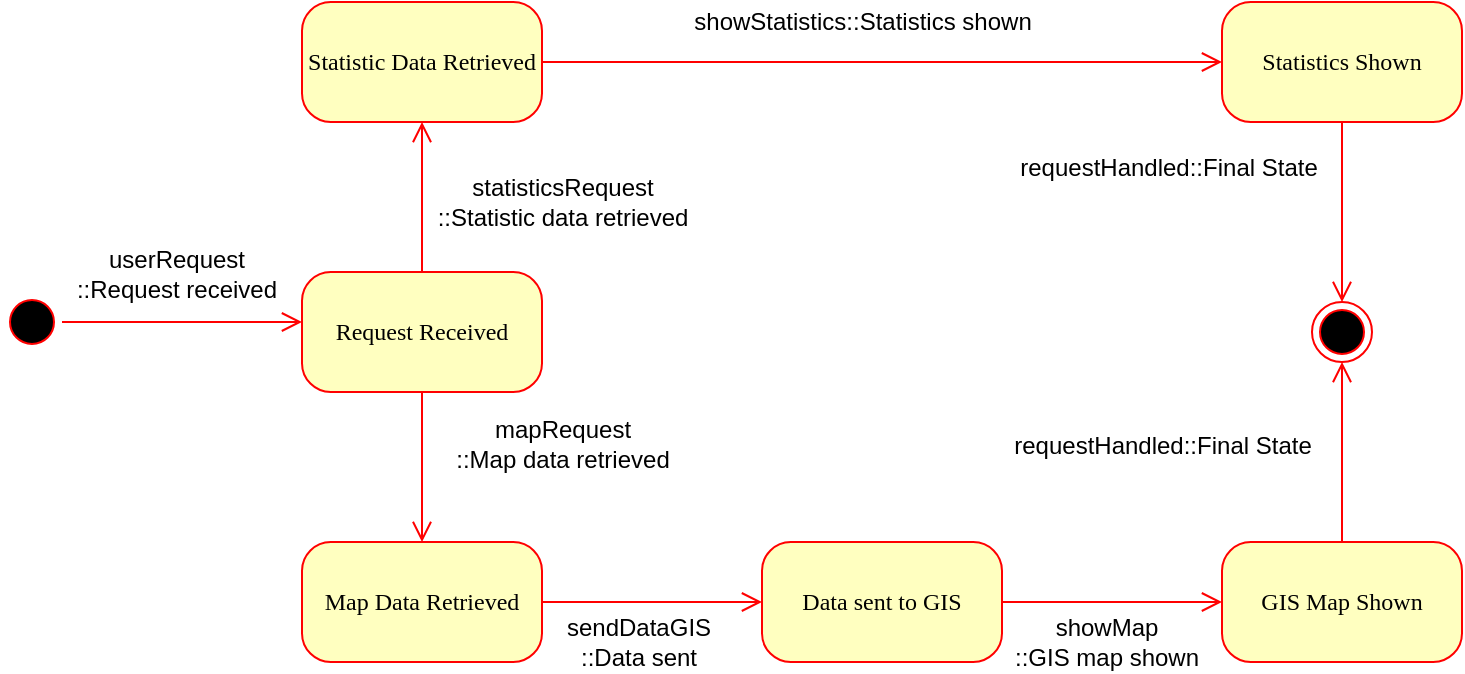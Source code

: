 <mxfile version="12.1.7" type="device" pages="1"><diagram name="Page-1" id="58cdce13-f638-feb5-8d6f-7d28b1aa9fa0"><mxGraphModel dx="1332" dy="763" grid="1" gridSize="10" guides="1" tooltips="1" connect="1" arrows="1" fold="1" page="1" pageScale="1" pageWidth="1100" pageHeight="850" background="#ffffff" math="0" shadow="0"><root><mxCell id="0"/><mxCell id="1" parent="0"/><mxCell id="Ep2Y2Z8PeHUtYrIzY56W-26" value="" style="ellipse;html=1;shape=startState;fillColor=#000000;strokeColor=#ff0000;rounded=1;shadow=0;comic=0;labelBackgroundColor=none;fontFamily=Verdana;fontSize=12;fontColor=#000000;align=center;direction=south;" parent="1" vertex="1"><mxGeometry x="110" y="155" width="30" height="30" as="geometry"/></mxCell><mxCell id="Ep2Y2Z8PeHUtYrIzY56W-27" value="Request Received" style="rounded=1;whiteSpace=wrap;html=1;arcSize=24;fillColor=#ffffc0;strokeColor=#ff0000;shadow=0;comic=0;labelBackgroundColor=none;fontFamily=Verdana;fontSize=12;fontColor=#000000;align=center;" parent="1" vertex="1"><mxGeometry x="260" y="145" width="120" height="60" as="geometry"/></mxCell><mxCell id="Ep2Y2Z8PeHUtYrIzY56W-28" style="edgeStyle=orthogonalEdgeStyle;html=1;labelBackgroundColor=none;endArrow=open;endSize=8;strokeColor=#ff0000;fontFamily=Verdana;fontSize=12;align=left;exitX=0.5;exitY=1;exitDx=0;exitDy=0;entryX=0.5;entryY=0;entryDx=0;entryDy=0;" parent="1" source="Ep2Y2Z8PeHUtYrIzY56W-27" target="Ep2Y2Z8PeHUtYrIzY56W-30" edge="1"><mxGeometry relative="1" as="geometry"><Array as="points"/><mxPoint x="585" y="105" as="targetPoint"/><mxPoint x="520" y="135" as="sourcePoint"/></mxGeometry></mxCell><mxCell id="Ep2Y2Z8PeHUtYrIzY56W-29" value="mapRequest&lt;br&gt;::Map data retrieved" style="text;html=1;resizable=0;points=[];align=center;verticalAlign=middle;labelBackgroundColor=#ffffff;" parent="Ep2Y2Z8PeHUtYrIzY56W-28" vertex="1" connectable="0"><mxGeometry x="0.529" y="75" relative="1" as="geometry"><mxPoint x="-5" y="-32" as="offset"/></mxGeometry></mxCell><mxCell id="Ep2Y2Z8PeHUtYrIzY56W-30" value="Map Data Retrieved" style="rounded=1;whiteSpace=wrap;html=1;arcSize=24;fillColor=#ffffc0;strokeColor=#ff0000;shadow=0;comic=0;labelBackgroundColor=none;fontFamily=Verdana;fontSize=12;fontColor=#000000;align=center;" parent="1" vertex="1"><mxGeometry x="260" y="280" width="120" height="60" as="geometry"/></mxCell><mxCell id="Ep2Y2Z8PeHUtYrIzY56W-39" value="" style="ellipse;html=1;shape=endState;fillColor=#000000;strokeColor=#ff0000;rounded=1;shadow=0;comic=0;labelBackgroundColor=none;fontFamily=Verdana;fontSize=12;fontColor=#000000;align=center;" parent="1" vertex="1"><mxGeometry x="765" y="160" width="30" height="30" as="geometry"/></mxCell><mxCell id="C1J27RIbCnYodlNkVm9t-1" style="edgeStyle=orthogonalEdgeStyle;html=1;exitX=0.5;exitY=0;labelBackgroundColor=none;endArrow=open;endSize=8;strokeColor=#ff0000;fontFamily=Verdana;fontSize=12;align=left;exitDx=0;exitDy=0;" parent="1" source="Ep2Y2Z8PeHUtYrIzY56W-26" target="Ep2Y2Z8PeHUtYrIzY56W-27" edge="1"><mxGeometry relative="1" as="geometry"><Array as="points"><mxPoint x="270" y="170"/></Array><mxPoint x="300" y="155" as="targetPoint"/><mxPoint x="80" y="155" as="sourcePoint"/></mxGeometry></mxCell><mxCell id="C1J27RIbCnYodlNkVm9t-2" value="userRequest&lt;br&gt;::Request received" style="text;html=1;resizable=0;points=[];align=center;verticalAlign=middle;labelBackgroundColor=#ffffff;" parent="C1J27RIbCnYodlNkVm9t-1" vertex="1" connectable="0"><mxGeometry x="0.529" y="75" relative="1" as="geometry"><mxPoint x="-35" y="51" as="offset"/></mxGeometry></mxCell><mxCell id="C1J27RIbCnYodlNkVm9t-3" style="edgeStyle=orthogonalEdgeStyle;html=1;labelBackgroundColor=none;endArrow=open;endSize=8;strokeColor=#ff0000;fontFamily=Verdana;fontSize=12;align=left;entryX=0.5;entryY=1;entryDx=0;entryDy=0;exitX=0.5;exitY=0;exitDx=0;exitDy=0;" parent="1" source="Ep2Y2Z8PeHUtYrIzY56W-27" target="C1J27RIbCnYodlNkVm9t-5" edge="1"><mxGeometry relative="1" as="geometry"><Array as="points"/><mxPoint x="925" y="160" as="targetPoint"/><mxPoint x="310" y="160" as="sourcePoint"/></mxGeometry></mxCell><mxCell id="C1J27RIbCnYodlNkVm9t-4" value="statisticsRequest&lt;br&gt;::Statistic data retrieved" style="text;html=1;resizable=0;points=[];align=center;verticalAlign=middle;labelBackgroundColor=#ffffff;" parent="C1J27RIbCnYodlNkVm9t-3" vertex="1" connectable="0"><mxGeometry x="0.529" y="75" relative="1" as="geometry"><mxPoint x="145" y="22" as="offset"/></mxGeometry></mxCell><mxCell id="C1J27RIbCnYodlNkVm9t-5" value="Statistic Data Retrieved" style="rounded=1;whiteSpace=wrap;html=1;arcSize=24;fillColor=#ffffc0;strokeColor=#ff0000;shadow=0;comic=0;labelBackgroundColor=none;fontFamily=Verdana;fontSize=12;fontColor=#000000;align=center;" parent="1" vertex="1"><mxGeometry x="260" y="10" width="120" height="60" as="geometry"/></mxCell><mxCell id="C1J27RIbCnYodlNkVm9t-6" value="Statistics Shown" style="rounded=1;whiteSpace=wrap;html=1;arcSize=24;fillColor=#ffffc0;strokeColor=#ff0000;shadow=0;comic=0;labelBackgroundColor=none;fontFamily=Verdana;fontSize=12;fontColor=#000000;align=center;" parent="1" vertex="1"><mxGeometry x="720" y="10" width="120" height="60" as="geometry"/></mxCell><mxCell id="C1J27RIbCnYodlNkVm9t-8" style="edgeStyle=orthogonalEdgeStyle;html=1;labelBackgroundColor=none;endArrow=open;endSize=8;strokeColor=#ff0000;fontFamily=Verdana;fontSize=12;align=left;exitX=1;exitY=0.5;exitDx=0;exitDy=0;entryX=0;entryY=0.5;entryDx=0;entryDy=0;" parent="1" source="C1J27RIbCnYodlNkVm9t-5" target="C1J27RIbCnYodlNkVm9t-6" edge="1"><mxGeometry relative="1" as="geometry"><Array as="points"><mxPoint x="630" y="40"/><mxPoint x="630" y="40"/></Array><mxPoint x="880" y="460" as="targetPoint"/><mxPoint x="720" y="380" as="sourcePoint"/></mxGeometry></mxCell><mxCell id="C1J27RIbCnYodlNkVm9t-9" value="showStatistics::Statistics shown" style="text;html=1;resizable=0;points=[];align=center;verticalAlign=middle;labelBackgroundColor=#ffffff;" parent="C1J27RIbCnYodlNkVm9t-8" vertex="1" connectable="0"><mxGeometry x="0.529" y="75" relative="1" as="geometry"><mxPoint x="-100" y="55" as="offset"/></mxGeometry></mxCell><mxCell id="C1J27RIbCnYodlNkVm9t-10" style="edgeStyle=orthogonalEdgeStyle;html=1;labelBackgroundColor=none;endArrow=open;endSize=8;strokeColor=#ff0000;fontFamily=Verdana;fontSize=12;align=left;exitX=0.5;exitY=1;exitDx=0;exitDy=0;entryX=0.5;entryY=0;entryDx=0;entryDy=0;" parent="1" source="C1J27RIbCnYodlNkVm9t-6" target="Ep2Y2Z8PeHUtYrIzY56W-39" edge="1"><mxGeometry relative="1" as="geometry"><Array as="points"><mxPoint x="780" y="150"/><mxPoint x="780" y="150"/></Array><mxPoint x="740" y="650" as="targetPoint"/><mxPoint x="660" y="560" as="sourcePoint"/></mxGeometry></mxCell><mxCell id="C1J27RIbCnYodlNkVm9t-11" value="requestHandled::Final State" style="text;html=1;resizable=0;points=[];align=center;verticalAlign=middle;labelBackgroundColor=#ffffff;" parent="C1J27RIbCnYodlNkVm9t-10" vertex="1" connectable="0"><mxGeometry x="0.529" y="75" relative="1" as="geometry"><mxPoint x="-165" y="93" as="offset"/></mxGeometry></mxCell><mxCell id="C1J27RIbCnYodlNkVm9t-12" value="Data sent to GIS" style="rounded=1;whiteSpace=wrap;html=1;arcSize=24;fillColor=#ffffc0;strokeColor=#ff0000;shadow=0;comic=0;labelBackgroundColor=none;fontFamily=Verdana;fontSize=12;fontColor=#000000;align=center;" parent="1" vertex="1"><mxGeometry x="490" y="280" width="120" height="60" as="geometry"/></mxCell><mxCell id="C1J27RIbCnYodlNkVm9t-13" style="edgeStyle=orthogonalEdgeStyle;html=1;labelBackgroundColor=none;endArrow=open;endSize=8;strokeColor=#ff0000;fontFamily=Verdana;fontSize=12;align=left;exitX=1;exitY=0.5;exitDx=0;exitDy=0;entryX=0;entryY=0.5;entryDx=0;entryDy=0;" parent="1" source="Ep2Y2Z8PeHUtYrIzY56W-30" target="C1J27RIbCnYodlNkVm9t-12" edge="1"><mxGeometry relative="1" as="geometry"><Array as="points"><mxPoint x="450" y="310"/><mxPoint x="450" y="310"/></Array><mxPoint x="260" y="360" as="targetPoint"/><mxPoint x="200" y="160" as="sourcePoint"/></mxGeometry></mxCell><mxCell id="C1J27RIbCnYodlNkVm9t-14" value="sendDataGIS&lt;br&gt;::Data sent" style="text;html=1;resizable=0;points=[];align=center;verticalAlign=middle;labelBackgroundColor=#ffffff;" parent="C1J27RIbCnYodlNkVm9t-13" vertex="1" connectable="0"><mxGeometry x="0.529" y="75" relative="1" as="geometry"><mxPoint x="-36" y="95" as="offset"/></mxGeometry></mxCell><mxCell id="C1J27RIbCnYodlNkVm9t-15" value="GIS Map Shown" style="rounded=1;whiteSpace=wrap;html=1;arcSize=24;fillColor=#ffffc0;strokeColor=#ff0000;shadow=0;comic=0;labelBackgroundColor=none;fontFamily=Verdana;fontSize=12;fontColor=#000000;align=center;" parent="1" vertex="1"><mxGeometry x="720" y="280" width="120" height="60" as="geometry"/></mxCell><mxCell id="C1J27RIbCnYodlNkVm9t-16" style="edgeStyle=orthogonalEdgeStyle;html=1;labelBackgroundColor=none;endArrow=open;endSize=8;strokeColor=#ff0000;fontFamily=Verdana;fontSize=12;align=left;exitX=1;exitY=0.5;exitDx=0;exitDy=0;entryX=0;entryY=0.5;entryDx=0;entryDy=0;" parent="1" source="C1J27RIbCnYodlNkVm9t-12" target="C1J27RIbCnYodlNkVm9t-15" edge="1"><mxGeometry relative="1" as="geometry"><Array as="points"><mxPoint x="650" y="310"/><mxPoint x="650" y="310"/></Array><mxPoint x="650" y="390" as="targetPoint"/><mxPoint x="780" y="460" as="sourcePoint"/></mxGeometry></mxCell><mxCell id="C1J27RIbCnYodlNkVm9t-17" value="showMap&lt;br&gt;::GIS map shown" style="text;html=1;resizable=0;points=[];align=center;verticalAlign=middle;labelBackgroundColor=#ffffff;" parent="C1J27RIbCnYodlNkVm9t-16" vertex="1" connectable="0"><mxGeometry x="0.529" y="75" relative="1" as="geometry"><mxPoint x="-32" y="95" as="offset"/></mxGeometry></mxCell><mxCell id="C1J27RIbCnYodlNkVm9t-18" style="edgeStyle=orthogonalEdgeStyle;html=1;labelBackgroundColor=none;endArrow=open;endSize=8;strokeColor=#ff0000;fontFamily=Verdana;fontSize=12;align=left;exitX=0.5;exitY=0;exitDx=0;exitDy=0;entryX=0.5;entryY=1;entryDx=0;entryDy=0;" parent="1" source="C1J27RIbCnYodlNkVm9t-15" target="Ep2Y2Z8PeHUtYrIzY56W-39" edge="1"><mxGeometry relative="1" as="geometry"><Array as="points"><mxPoint x="780" y="240"/><mxPoint x="780" y="240"/></Array><mxPoint x="-10" y="730" as="targetPoint"/><mxPoint x="165" y="535" as="sourcePoint"/></mxGeometry></mxCell><mxCell id="C1J27RIbCnYodlNkVm9t-19" value="requestHandled::Final State" style="text;html=1;resizable=0;points=[];align=center;verticalAlign=middle;labelBackgroundColor=#ffffff;" parent="C1J27RIbCnYodlNkVm9t-18" vertex="1" connectable="0"><mxGeometry x="0.529" y="75" relative="1" as="geometry"><mxPoint x="-12" y="-118" as="offset"/></mxGeometry></mxCell></root></mxGraphModel></diagram></mxfile>
